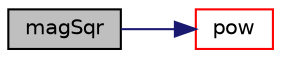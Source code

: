 digraph "magSqr"
{
  bgcolor="transparent";
  edge [fontname="Helvetica",fontsize="10",labelfontname="Helvetica",labelfontsize="10"];
  node [fontname="Helvetica",fontsize="10",shape=record];
  rankdir="LR";
  Node54596 [label="magSqr",height=0.2,width=0.4,color="black", fillcolor="grey75", style="filled", fontcolor="black"];
  Node54596 -> Node54597 [color="midnightblue",fontsize="10",style="solid",fontname="Helvetica"];
  Node54597 [label="pow",height=0.2,width=0.4,color="red",URL="$a21851.html#a7500c8e9d27a442adc75e287de074c7c"];
}
